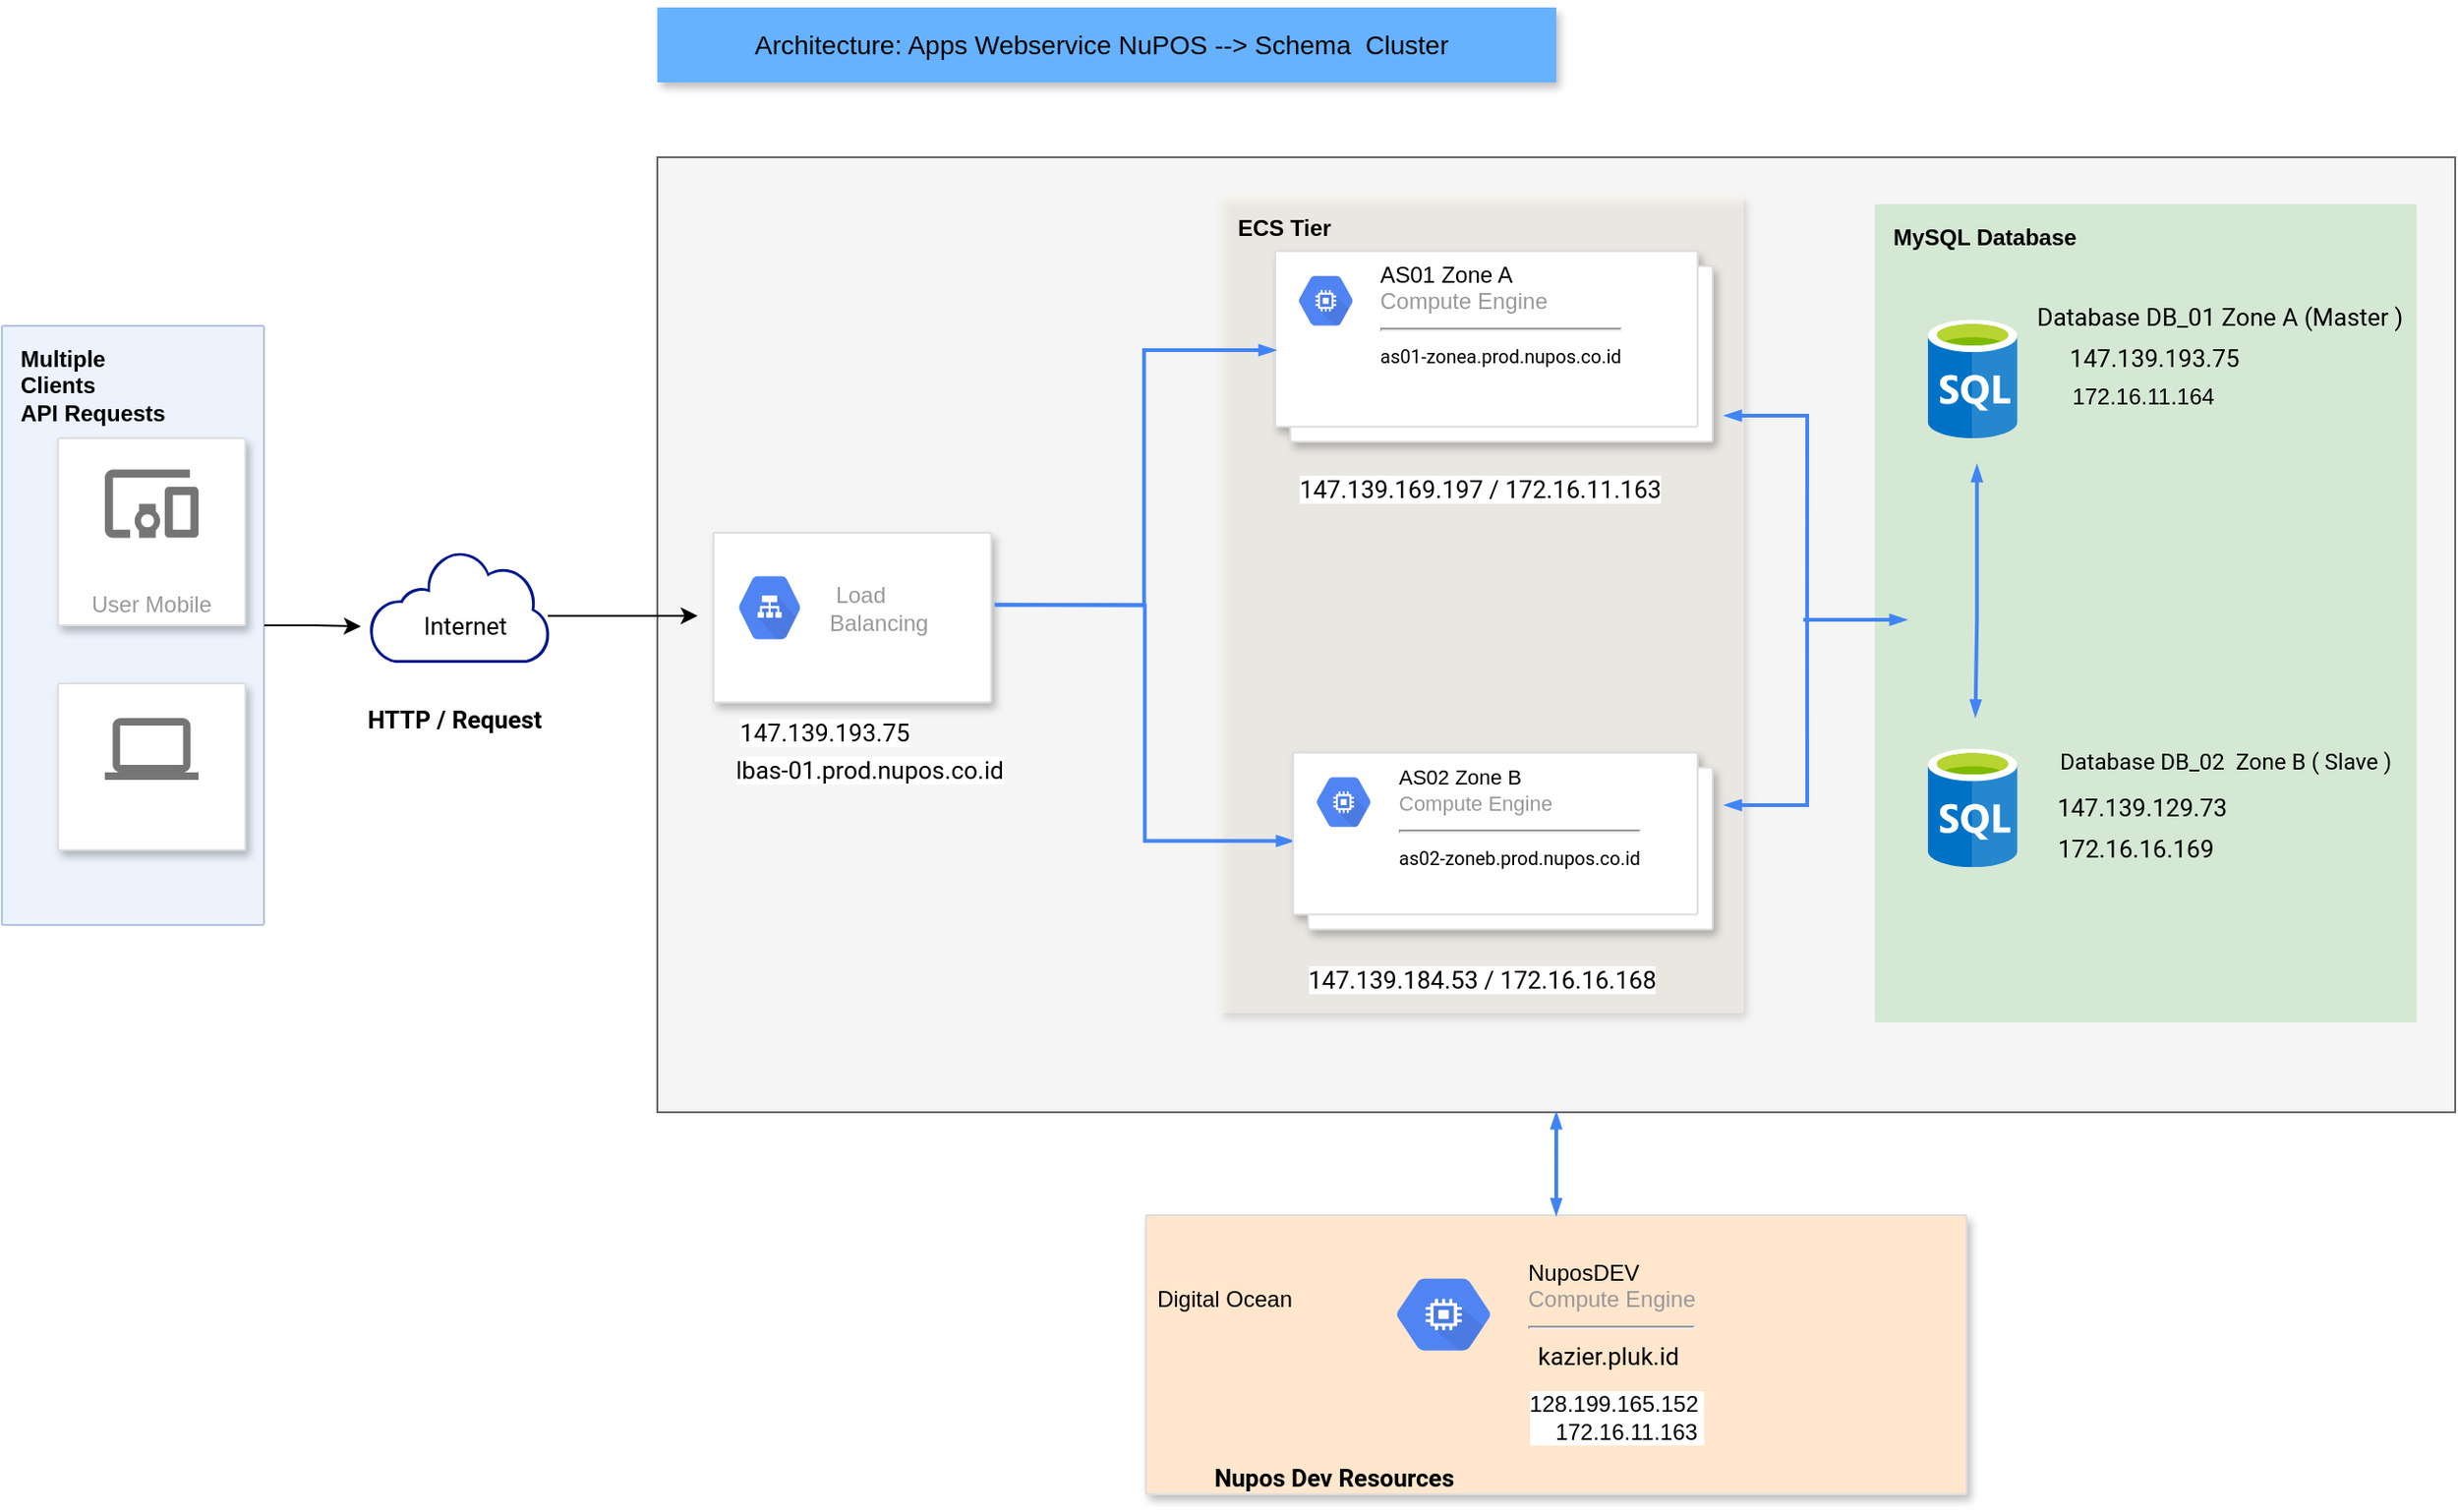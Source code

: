 <mxfile version="14.3.2" type="github" pages="2"><diagram name="Architecture Nupos 2202_2021" id="sWRq6lbozUB8GUPFZ5pQ"><mxGraphModel dx="1902" dy="1173" grid="0" gridSize="10" guides="1" tooltips="1" connect="1" arrows="1" fold="1" page="0" pageScale="1" pageWidth="1169" pageHeight="827" background="none" math="0" shadow="0"><root><mxCell id="0"/><mxCell id="1" parent="0"/><mxCell id="dsONsoH13NqCnsGGZatk-584" style="edgeStyle=orthogonalEdgeStyle;rounded=0;orthogonalLoop=1;jettySize=auto;html=1;exitX=1;exitY=0.5;exitDx=0;exitDy=0;entryX=-0.045;entryY=0.675;entryDx=0;entryDy=0;entryPerimeter=0;fontSize=13;fontColor=#9E9E9E;" edge="1" parent="1" source="dsONsoH13NqCnsGGZatk-581" target="YwOhE4h9cro6sNC77_AQ-591"><mxGeometry relative="1" as="geometry"/></mxCell><mxCell id="dsONsoH13NqCnsGGZatk-581" value="&lt;b&gt;Multiple&lt;br&gt;Clients&lt;br&gt;API Requests&lt;/b&gt;" style="rounded=1;absoluteArcSize=1;arcSize=2;html=1;strokeColor=#6c8ebf;shadow=0;dashed=0;fontSize=12;align=left;verticalAlign=top;spacing=10;spacingTop=-4;fillColor=#dae8fc;labelBackgroundColor=none;opacity=50;" vertex="1" parent="1"><mxGeometry x="-30" y="250" width="140" height="320" as="geometry"/></mxCell><mxCell id="14" value="" style="fillColor=#f5f5f5;strokeColor=#666666;shadow=0;fontSize=14;align=left;spacing=10;fontColor=#333333;9E9E9E;verticalAlign=top;spacingTop=-4;fontStyle=0;spacingLeft=40;html=1;" parent="1" vertex="1"><mxGeometry x="320" y="160" width="960" height="510" as="geometry"/></mxCell><mxCell id="YwOhE4h9cro6sNC77_AQ-612" value="&lt;b&gt;ECS Tier&lt;/b&gt;" style="rounded=1;absoluteArcSize=1;arcSize=2;html=1;strokeColor=#36393d;shadow=1;dashed=0;strokeColor=none;fontSize=12;align=left;verticalAlign=top;spacing=10;spacingTop=-4;direction=south;fillColor=#f9f7ed;sketch=0;glass=0;opacity=50;strokeWidth=2;" vertex="1" parent="14"><mxGeometry x="300.28" y="20" width="279.72" height="437" as="geometry"/></mxCell><mxCell id="UIAmIPKuBq3uV4UrKQIg-666" value="&lt;b&gt;MySQL Database&lt;/b&gt;" style="rounded=1;absoluteArcSize=1;arcSize=2;html=1;strokeColor=#82b366;shadow=0;dashed=0;strokeColor=none;fontSize=12;align=left;verticalAlign=top;spacing=10;spacingTop=-4;fillColor=#d5e8d4;direction=south;" parent="14" vertex="1"><mxGeometry x="650" y="25" width="289.48" height="437" as="geometry"/></mxCell><mxCell id="568" value="" style="strokeColor=#dddddd;fillColor=#ffffff;shadow=1;strokeWidth=1;rounded=1;absoluteArcSize=1;arcSize=2;fontSize=10;fontColor=#9E9E9E;align=center;html=1;" parent="14" vertex="1"><mxGeometry x="30" y="200.44" width="148.29" height="90.68" as="geometry"/></mxCell><mxCell id="569" value="&amp;nbsp;Load&lt;br&gt;Balancing" style="dashed=0;connectable=0;html=1;fillColor=#5184F3;strokeColor=none;shape=mxgraph.gcp2.hexIcon;prIcon=cloud_load_balancing;part=1;labelPosition=right;verticalLabelPosition=middle;align=left;verticalAlign=middle;spacingLeft=5;fontColor=#999999;fontSize=12;" parent="568" vertex="1"><mxGeometry y="0.5" width="50" height="49.5" relative="1" as="geometry"><mxPoint x="5" y="-30" as="offset"/></mxGeometry></mxCell><mxCell id="aH-SSX2jwLYmR_mCyVwh-586" value="&lt;span style=&quot;font-style: normal ; font-weight: normal ; letter-spacing: normal ; text-indent: 0px ; text-transform: none ; word-spacing: 0px ; text-decoration: none ; color: rgb(0 , 0 , 0) ; font-family: &amp;#34;roboto&amp;#34; , &amp;#34;robotodraft&amp;#34; , &amp;#34;helvetica&amp;#34; , &amp;#34;arial&amp;#34; , sans-serif ; font-size: 13px ; background-color: rgb(255 , 255 , 255) ; float: none ; display: inline&quot;&gt;147.139.169.197 / 172.16.11.163&lt;/span&gt;" style="text;html=1;resizable=0;autosize=1;align=center;verticalAlign=middle;points=[];rounded=0;shadow=1;" parent="14" vertex="1"><mxGeometry x="333.95" y="167.031" width="210" height="20" as="geometry"/></mxCell><mxCell id="aH-SSX2jwLYmR_mCyVwh-587" value="&lt;span style=&quot;font-style: normal ; font-weight: normal ; letter-spacing: normal ; text-indent: 0px ; text-transform: none ; word-spacing: 0px ; text-decoration: none ; color: rgb(0 , 0 , 0) ; font-family: &amp;#34;roboto&amp;#34; , &amp;#34;robotodraft&amp;#34; , &amp;#34;helvetica&amp;#34; , &amp;#34;arial&amp;#34; , sans-serif ; font-size: 13px ; background-color: rgb(255 , 255 , 255) ; float: none ; display: inline&quot;&gt;147.139.184.53 / 172.16.16.168&lt;/span&gt;" style="text;html=1;resizable=0;autosize=1;align=center;verticalAlign=middle;points=[];rounded=0;shadow=1;" parent="14" vertex="1"><mxGeometry x="339.511" y="429.269" width="200" height="20" as="geometry"/></mxCell><mxCell id="aH-SSX2jwLYmR_mCyVwh-588" value="&lt;span style=&quot;color: rgba(0 , 0 , 0 , 0) ; font-family: monospace ; font-size: 0px&quot;&gt;%3CmxGraphModel%3E%3Croot%3E%3CmxCell%20id%3D%220%22%2F%3E%3CmxCell%20id%3D%221%22%20parent%3D%220%22%2F%3E%3CmxCell%20id%3D%222%22%20value%3D%22172.16.11.164%22%20style%3D%22text%3Bhtml%3D1%3Bresizable%3D0%3Bautosize%3D1%3Balign%3Dcenter%3BverticalAlign%3Dmiddle%3Bpoints%3D%5B%5D%3BfillColor%3Dnone%3BstrokeColor%3Dnone%3Brounded%3D0%3B%22%20vertex%3D%221%22%20parent%3D%221%22%3E%3CmxGeometry%20x%3D%22850%22%20y%3D%22359.94%22%20width%3D%2290%22%20height%3D%2220%22%20as%3D%22geometry%22%2F%3E%3C%2FmxCell%3E%3C%2Froot%3E%3C%2FmxGraphModel%3E&lt;/span&gt;" style="text;html=1;resizable=0;autosize=1;align=center;verticalAlign=middle;points=[];fillColor=none;strokeColor=none;rounded=0;shadow=1;" parent="14" vertex="1"><mxGeometry x="802.62" y="200.437" width="20" height="20" as="geometry"/></mxCell><mxCell id="aH-SSX2jwLYmR_mCyVwh-589" value="&lt;span style=&quot;font-family: &amp;#34;roboto&amp;#34; , &amp;#34;robotodraft&amp;#34; , &amp;#34;helvetica&amp;#34; , &amp;#34;arial&amp;#34; , sans-serif ; font-size: 13px ; background-color: rgb(255 , 255 , 255)&quot;&gt;147.139.193.75&lt;/span&gt;" style="text;html=1;resizable=0;autosize=1;align=center;verticalAlign=middle;points=[];fillColor=none;strokeColor=none;rounded=0;shadow=1;" parent="14" vertex="1"><mxGeometry x="33.544" y="297.093" width="110" height="20" as="geometry"/></mxCell><mxCell id="T84ZJ9OpMR0oN9b2PstY-587" value="&lt;span style=&quot;font-family: roboto, robotodraft, helvetica, arial, sans-serif; font-size: 13px;&quot;&gt;147.139.129.73&amp;nbsp;&lt;/span&gt;" style="text;html=1;resizable=0;autosize=1;align=center;verticalAlign=middle;points=[];fillColor=none;strokeColor=none;rounded=0;labelBackgroundColor=none;" parent="14" vertex="1"><mxGeometry x="738.997" y="337.421" width="110" height="20" as="geometry"/></mxCell><mxCell id="570" value="" style="shape=mxgraph.gcp2.doubleRect;strokeColor=#dddddd;fillColor=#ffffff;shadow=1;strokeWidth=1;fontSize=10;fontColor=#9E9E9E;align=center;html=1;" parent="14" vertex="1"><mxGeometry x="329.958" y="50.11" width="233.52" height="101.805" as="geometry"/></mxCell><mxCell id="571" value="&lt;font color=&quot;#000000&quot;&gt;&lt;span&gt;AS01 Zone A&lt;/span&gt;&lt;/font&gt;&lt;br&gt;Compute Engine&lt;hr&gt;&lt;span style=&quot;color: rgb(0 , 0 , 0) ; font-family: &amp;#34;roboto&amp;#34; , &amp;#34;robotodraft&amp;#34; , &amp;#34;helvetica&amp;#34; , &amp;#34;arial&amp;#34; , sans-serif ; font-size: 10px ; background-color: rgb(255 , 255 , 255)&quot;&gt;as01-zonea.prod.nupos.co.id&lt;/span&gt;" style="dashed=0;connectable=0;html=1;fillColor=#5184F3;strokeColor=none;shape=mxgraph.gcp2.hexIcon;prIcon=compute_engine;part=1;labelPosition=right;verticalLabelPosition=middle;align=left;verticalAlign=top;spacingLeft=5;fontColor=#999999;fontSize=12;spacingTop=-8;" parent="570" vertex="1"><mxGeometry width="44" height="39" relative="1" as="geometry"><mxPoint x="5" y="7" as="offset"/></mxGeometry></mxCell><mxCell id="1_x0RI5ByvODMDQyDNVG-588" value="" style="aspect=fixed;html=1;points=[];align=center;image;fontSize=12;image=img/lib/mscae/SQL_Database_generic.svg;" vertex="1" parent="14"><mxGeometry x="678.261" y="86.7" width="48.11" height="63.3" as="geometry"/></mxCell><mxCell id="T84ZJ9OpMR0oN9b2PstY-586" value="172.16.11.164" style="text;html=1;resizable=0;autosize=1;align=center;verticalAlign=middle;points=[];fillColor=none;strokeColor=none;rounded=0;" parent="14" vertex="1"><mxGeometry x="748.313" y="118.398" width="90" height="20" as="geometry"/></mxCell><mxCell id="1_x0RI5ByvODMDQyDNVG-589" value="" style="aspect=fixed;html=1;points=[];align=center;image;fontSize=12;image=img/lib/mscae/SQL_Database_generic.svg;" vertex="1" parent="14"><mxGeometry x="678.261" y="315.82" width="48.11" height="63.31" as="geometry"/></mxCell><mxCell id="YwOhE4h9cro6sNC77_AQ-589" style="edgeStyle=orthogonalEdgeStyle;rounded=0;elbow=vertical;html=1;labelBackgroundColor=none;startFill=1;startSize=4;endArrow=blockThin;endFill=1;endSize=4;jettySize=auto;orthogonalLoop=1;strokeColor=#4284F3;strokeWidth=2;fontSize=12;fontColor=#000000;align=left;dashed=0;entryX=0;entryY=0.5;entryDx=0;entryDy=0;" edge="1" parent="14"><mxGeometry relative="1" as="geometry"><mxPoint x="180.632" y="239.114" as="sourcePoint"/><mxPoint x="330.145" y="103.002" as="targetPoint"/><Array as="points"><mxPoint x="259.902" y="239.41"/><mxPoint x="259.902" y="103.559"/></Array></mxGeometry></mxCell><mxCell id="YwOhE4h9cro6sNC77_AQ-590" style="edgeStyle=orthogonalEdgeStyle;rounded=0;elbow=vertical;html=1;labelBackgroundColor=none;startFill=1;startSize=4;endArrow=blockThin;endFill=1;endSize=4;jettySize=auto;orthogonalLoop=1;strokeColor=#4284F3;strokeWidth=2;fontSize=12;fontColor=#000000;align=left;dashed=0;entryX=0;entryY=0.5;entryDx=0;entryDy=0;" edge="1" parent="14" target="UIAmIPKuBq3uV4UrKQIg-661"><mxGeometry relative="1" as="geometry"><mxPoint x="180.116" y="238.813" as="sourcePoint"/><mxPoint x="250.36" y="295.084" as="targetPoint"/></mxGeometry></mxCell><mxCell id="YwOhE4h9cro6sNC77_AQ-593" value="&lt;span style=&quot;font-family: roboto, robotodraft, helvetica, arial, sans-serif; font-size: 13px;&quot;&gt;172.16.16.169&lt;/span&gt;" style="text;html=1;resizable=0;autosize=1;align=center;verticalAlign=middle;points=[];fillColor=none;strokeColor=none;rounded=0;labelBackgroundColor=none;" vertex="1" parent="14"><mxGeometry x="738.608" y="359.122" width="100" height="20" as="geometry"/></mxCell><mxCell id="YwOhE4h9cro6sNC77_AQ-594" value="&lt;font face=&quot;roboto, robotodraft, helvetica, arial, sans-serif&quot; style=&quot;font-size: 12px&quot;&gt;Database DB_02 &amp;nbsp;Zone B ( Slave )&lt;/font&gt;" style="text;html=1;resizable=0;autosize=1;align=center;verticalAlign=middle;points=[];fillColor=none;strokeColor=none;rounded=0;" vertex="1" parent="14"><mxGeometry x="736.841" y="312.822" width="200" height="20" as="geometry"/></mxCell><mxCell id="YwOhE4h9cro6sNC77_AQ-601" value="&lt;span style=&quot;color: rgb(0 , 0 , 0) ; font-family: &amp;#34;roboto&amp;#34; , &amp;#34;robotodraft&amp;#34; , &amp;#34;helvetica&amp;#34; , &amp;#34;arial&amp;#34; , sans-serif ; font-size: 13px ; font-style: normal ; font-weight: normal ; letter-spacing: normal ; text-align: center ; text-indent: 0px ; text-transform: none ; word-spacing: 0px ; background-color: rgb(255 , 255 , 255) ; text-decoration: none ; display: inline ; float: none&quot;&gt;lbas-01.prod.nupos.co.id&lt;/span&gt;" style="text;whiteSpace=wrap;html=1;" vertex="1" parent="14"><mxGeometry x="39.997" y="312.825" width="158.264" height="33.261" as="geometry"/></mxCell><mxCell id="YwOhE4h9cro6sNC77_AQ-602" style="edgeStyle=elbowEdgeStyle;rounded=0;elbow=vertical;html=1;labelBackgroundColor=none;startFill=1;startSize=4;endArrow=blockThin;endFill=1;endSize=4;jettySize=auto;orthogonalLoop=1;strokeColor=#4284F3;strokeWidth=2;fontSize=12;fontColor=#000000;align=left;dashed=0;" edge="1" parent="14"><mxGeometry relative="1" as="geometry"><mxPoint x="611.915" y="247.013" as="sourcePoint"/><mxPoint x="667.043" y="247" as="targetPoint"/><Array as="points"/></mxGeometry></mxCell><mxCell id="YwOhE4h9cro6sNC77_AQ-603" style="edgeStyle=elbowEdgeStyle;rounded=0;elbow=vertical;html=1;labelBackgroundColor=none;startArrow=blockThin;startFill=1;startSize=4;endArrow=blockThin;endFill=1;endSize=4;jettySize=auto;orthogonalLoop=1;strokeColor=#4284F3;strokeWidth=2;fontSize=12;fontColor=#000000;align=center;dashed=0;entryX=0.427;entryY=-0.044;entryDx=0;entryDy=0;entryPerimeter=0;" edge="1" parent="14"><mxGeometry relative="1" as="geometry"><mxPoint x="704.641" y="164.34" as="sourcePoint"/><mxPoint x="703.834" y="298.65" as="targetPoint"/><Array as="points"><mxPoint x="704.641" y="246.809"/></Array></mxGeometry></mxCell><mxCell id="YwOhE4h9cro6sNC77_AQ-606" value="&lt;span style=&quot;font-family: roboto, robotodraft, helvetica, arial, sans-serif; font-size: 13px;&quot;&gt;147.139.193.75&lt;/span&gt;" style="text;html=1;resizable=0;autosize=1;align=center;verticalAlign=middle;points=[];fillColor=none;strokeColor=none;rounded=0;shadow=1;labelBackgroundColor=none;" vertex="1" parent="14"><mxGeometry x="743.998" y="96.696" width="110" height="20" as="geometry"/></mxCell><mxCell id="YwOhE4h9cro6sNC77_AQ-607" value="&lt;div style=&quot;direction: ltr&quot;&gt;&lt;span style=&quot;font-family: &amp;#34;roboto&amp;#34; , &amp;#34;robotodraft&amp;#34; , &amp;#34;helvetica&amp;#34; , &amp;#34;arial&amp;#34; , sans-serif ; font-size: small&quot;&gt;Database DB_01 Zone A (Master )&lt;/span&gt;&lt;/div&gt;" style="text;html=1;resizable=0;autosize=1;align=center;verticalAlign=middle;points=[];fillColor=none;strokeColor=none;rounded=0;shadow=1;" vertex="1" parent="14"><mxGeometry x="728.526" y="74.994" width="210" height="20" as="geometry"/></mxCell><mxCell id="UIAmIPKuBq3uV4UrKQIg-661" value="" style="shape=mxgraph.gcp2.doubleRect;strokeColor=#dddddd;fillColor=#ffffff;shadow=1;strokeWidth=1;fontSize=10;fontColor=#9E9E9E;align=center;html=1;" parent="14" vertex="1"><mxGeometry x="339.506" y="317.914" width="223.972" height="94.426" as="geometry"/></mxCell><mxCell id="UIAmIPKuBq3uV4UrKQIg-662" value="&lt;font style=&quot;font-size: 11px&quot;&gt;&lt;font color=&quot;#000000&quot;&gt;AS02 Zone B&lt;/font&gt;&lt;br&gt;Compute Engine&lt;/font&gt;&lt;hr&gt;&lt;span style=&quot;color: rgb(0 , 0 , 0) ; font-family: &amp;#34;roboto&amp;#34; , &amp;#34;robotodraft&amp;#34; , &amp;#34;helvetica&amp;#34; , &amp;#34;arial&amp;#34; , sans-serif ; background-color: rgb(255 , 255 , 255)&quot;&gt;&lt;font style=&quot;font-size: 10px&quot;&gt;as02-zoneb.prod.nupos.co.id&lt;/font&gt;&lt;/span&gt;" style="dashed=0;connectable=0;html=1;fillColor=#5184F3;strokeColor=none;shape=mxgraph.gcp2.hexIcon;prIcon=compute_engine;part=1;labelPosition=right;verticalLabelPosition=middle;align=left;verticalAlign=top;spacingLeft=5;fontColor=#999999;fontSize=12;spacingTop=-8;" parent="UIAmIPKuBq3uV4UrKQIg-661" vertex="1"><mxGeometry width="44" height="39" relative="1" as="geometry"><mxPoint x="5" y="7" as="offset"/></mxGeometry></mxCell><mxCell id="UIAmIPKuBq3uV4UrKQIg-675" value="" style="shape=image;verticalLabelPosition=bottom;labelBackgroundColor=#ffffff;verticalAlign=top;aspect=fixed;imageAspect=0;image=https://upload.wikimedia.org/wikipedia/commons/4/40/Alibaba-cloud-logo-grey-2-01.png;" parent="14" vertex="1"><mxGeometry x="7.847" y="10.851" width="194.16" height="28" as="geometry"/></mxCell><mxCell id="YwOhE4h9cro6sNC77_AQ-598" style="edgeStyle=orthogonalEdgeStyle;rounded=0;orthogonalLoop=1;jettySize=auto;html=1;" edge="1" parent="14"><mxGeometry relative="1" as="geometry"><mxPoint x="21.54" y="244.87" as="targetPoint"/><mxPoint x="-58.46" y="244.87" as="sourcePoint"/><Array as="points"><mxPoint x="-33.46" y="244.87"/></Array></mxGeometry></mxCell><mxCell id="dsONsoH13NqCnsGGZatk-579" style="edgeStyle=orthogonalEdgeStyle;rounded=0;elbow=vertical;html=1;labelBackgroundColor=none;startFill=1;startSize=4;endArrow=blockThin;endFill=1;endSize=4;jettySize=auto;orthogonalLoop=1;strokeColor=#4284F3;strokeWidth=2;fontSize=12;fontColor=#000000;align=left;dashed=0;" edge="1" parent="14"><mxGeometry relative="1" as="geometry"><Array as="points"><mxPoint x="613.95" y="138.4"/></Array><mxPoint x="613.95" y="248.4" as="sourcePoint"/><mxPoint x="570" y="138" as="targetPoint"/></mxGeometry></mxCell><mxCell id="dsONsoH13NqCnsGGZatk-580" style="edgeStyle=orthogonalEdgeStyle;rounded=0;elbow=vertical;html=1;labelBackgroundColor=none;startFill=1;startSize=4;endArrow=blockThin;endFill=1;endSize=4;jettySize=auto;orthogonalLoop=1;strokeColor=#4284F3;strokeWidth=2;fontSize=12;fontColor=#000000;align=left;dashed=0;" edge="1" parent="14"><mxGeometry relative="1" as="geometry"><Array as="points"><mxPoint x="613.95" y="346.09"/></Array><mxPoint x="613.95" y="246.09" as="sourcePoint"/><mxPoint x="570" y="346" as="targetPoint"/></mxGeometry></mxCell><mxCell id="2" value="&lt;font color=&quot;#000000&quot;&gt;Architecture: Apps Webservice NuPOS --&amp;gt; Schema &amp;nbsp;Cluster&lt;/font&gt;" style="strokeColor=none;shadow=1;gradientColor=none;fontSize=14;align=left;spacingLeft=50;fontColor=#ffffff;html=1;fillColor=#66B2FF;" parent="1" vertex="1"><mxGeometry x="320" y="80" width="480" height="40" as="geometry"/></mxCell><mxCell id="578" value="&lt;span style=&quot;color: rgb(0 , 0 , 0) ; font-family: &amp;#34;roboto&amp;#34; , &amp;#34;robotodraft&amp;#34; , &amp;#34;helvetica&amp;#34; , &amp;#34;arial&amp;#34; , sans-serif ; font-size: 13px&quot;&gt;&amp;nbsp; &amp;nbsp; &amp;nbsp; &amp;nbsp; &amp;nbsp; &amp;nbsp; &amp;nbsp; &amp;nbsp; &amp;nbsp;kazier.pluk.id&lt;/span&gt;" style="strokeColor=#dddddd;shadow=1;strokeWidth=1;rounded=1;absoluteArcSize=1;arcSize=2;fontSize=10;fontColor=#9E9E9E;align=center;html=1;fillColor=#FFE6CC;" parent="1" vertex="1"><mxGeometry x="580.87" y="725" width="438.25" height="149" as="geometry"/></mxCell><mxCell id="UIAmIPKuBq3uV4UrKQIg-674" value="&lt;font color=&quot;#000000&quot;&gt;&lt;span&gt;NuposDEV &amp;nbsp;&lt;/span&gt;&lt;/font&gt;&lt;br&gt;Compute Engine&lt;hr&gt;" style="dashed=0;connectable=0;html=1;fillColor=#5184F3;strokeColor=none;shape=mxgraph.gcp2.hexIcon;prIcon=compute_engine;part=1;labelPosition=right;verticalLabelPosition=middle;align=left;verticalAlign=top;spacingLeft=5;fontColor=#999999;fontSize=12;spacingTop=-8;" parent="578" vertex="1"><mxGeometry x="120.897" y="24.833" width="76.316" height="56.446" as="geometry"/></mxCell><mxCell id="xMdaxUXzuge9Y4UZTH77-586" value="&lt;div&gt;128.199.165.152&amp;nbsp;&lt;/div&gt;&lt;div&gt;&amp;nbsp; &amp;nbsp; 172.16.11.163&amp;nbsp;&lt;/div&gt;" style="text;html=1;resizable=0;autosize=1;align=center;verticalAlign=middle;points=[];fillColor=none;strokeColor=none;rounded=0;labelBackgroundColor=#FFFFFF;" parent="578" vertex="1"><mxGeometry x="196.45" y="93.127" width="110" height="30" as="geometry"/></mxCell><mxCell id="a-3GsJ8EHzt02PpYq0Av-586" value="Digital Ocean" style="shape=image;verticalLabelPosition=bottom;labelBackgroundColor=none;verticalAlign=top;aspect=fixed;imageAspect=0;image=https://iconape.com/wp-content/png_logo_vector/digitalocean-icon.png;" parent="578" vertex="1"><mxGeometry x="26.561" width="31.117" height="31.117" as="geometry"/></mxCell><mxCell id="YwOhE4h9cro6sNC77_AQ-610" value="&lt;font face=&quot;roboto, robotodraft, helvetica, arial, sans-serif&quot; size=&quot;2&quot;&gt;Nupos Dev Resources&lt;/font&gt;" style="text;html=1;resizable=0;autosize=1;align=center;verticalAlign=middle;points=[];fillColor=none;strokeColor=none;rounded=0;shadow=1;fontStyle=1" vertex="1" parent="578"><mxGeometry x="24.865" y="130.375" width="150" height="20" as="geometry"/></mxCell><mxCell id="UIAmIPKuBq3uV4UrKQIg-676" style="edgeStyle=elbowEdgeStyle;rounded=0;elbow=vertical;html=1;labelBackgroundColor=none;startArrow=blockThin;startFill=1;startSize=4;endArrow=blockThin;endFill=1;endSize=4;jettySize=auto;orthogonalLoop=1;strokeColor=#4284F3;strokeWidth=2;fontSize=12;fontColor=#000000;align=center;dashed=0;entryX=0.5;entryY=1;entryDx=0;entryDy=0;exitX=0.5;exitY=0;exitDx=0;exitDy=0;" parent="1" source="578" target="14" edge="1"><mxGeometry relative="1" as="geometry"><mxPoint x="670" y="679" as="sourcePoint"/><mxPoint x="387.56" y="679.302" as="targetPoint"/></mxGeometry></mxCell><mxCell id="YwOhE4h9cro6sNC77_AQ-591" value="" style="aspect=fixed;pointerEvents=1;shadow=0;dashed=0;html=1;strokeColor=none;labelPosition=center;verticalLabelPosition=bottom;verticalAlign=top;align=center;fillColor=#00188D;shape=mxgraph.mscae.enterprise.internet_hollow" vertex="1" parent="1"><mxGeometry x="166" y="370.15" width="96.54" height="59.85" as="geometry"/></mxCell><mxCell id="YwOhE4h9cro6sNC77_AQ-592" value="&lt;span style=&quot;font-family: &amp;#34;roboto&amp;#34; , &amp;#34;robotodraft&amp;#34; , &amp;#34;helvetica&amp;#34; , &amp;#34;arial&amp;#34; , sans-serif ; font-size: 13px ; background-color: rgb(255 , 255 , 255)&quot;&gt;Internet&lt;/span&gt;" style="text;html=1;resizable=0;autosize=1;align=center;verticalAlign=middle;points=[];fillColor=none;strokeColor=none;rounded=0;shadow=1;" vertex="1" parent="1"><mxGeometry x="187.462" y="400" width="60" height="20" as="geometry"/></mxCell><mxCell id="YwOhE4h9cro6sNC77_AQ-611" value="&lt;span style=&quot;font-family: &amp;quot;roboto&amp;quot; , &amp;quot;robotodraft&amp;quot; , &amp;quot;helvetica&amp;quot; , &amp;quot;arial&amp;quot; , sans-serif ; font-size: 13px ; background-color: rgb(255 , 255 , 255)&quot;&gt;HTTP / Request&amp;nbsp;&lt;/span&gt;" style="text;html=1;resizable=0;autosize=1;align=center;verticalAlign=middle;points=[];fillColor=none;strokeColor=none;rounded=0;shadow=1;fontStyle=1;fontSize=13;" vertex="1" parent="1"><mxGeometry x="158.27" y="450" width="110" height="20" as="geometry"/></mxCell><mxCell id="566" value="User Mobile" style="strokeColor=#dddddd;fillColor=#ffffff;shadow=1;strokeWidth=1;rounded=1;absoluteArcSize=1;arcSize=2;labelPosition=center;verticalLabelPosition=middle;align=center;verticalAlign=bottom;spacingLeft=0;fontColor=#999999;fontSize=12;whiteSpace=wrap;spacingBottom=2;html=1;" parent="1" vertex="1"><mxGeometry y="310" width="100" height="100" as="geometry"/></mxCell><mxCell id="567" value="" style="dashed=0;connectable=0;html=1;fillColor=#757575;strokeColor=none;shape=mxgraph.gcp2.mobile_devices;part=1;" parent="566" vertex="1"><mxGeometry x="0.5" width="50" height="36.5" relative="1" as="geometry"><mxPoint x="-25" y="16.75" as="offset"/></mxGeometry></mxCell><mxCell id="YwOhE4h9cro6sNC77_AQ-599" value="" style="strokeColor=#dddddd;fillColor=#ffffff;shadow=1;strokeWidth=1;rounded=1;absoluteArcSize=1;arcSize=2;labelPosition=center;verticalLabelPosition=middle;align=center;verticalAlign=bottom;spacingLeft=0;fontColor=#999999;fontSize=12;whiteSpace=wrap;spacingBottom=2;html=1;" vertex="1" parent="1"><mxGeometry y="441" width="100" height="89" as="geometry"/></mxCell><mxCell id="YwOhE4h9cro6sNC77_AQ-600" value="" style="dashed=0;connectable=0;html=1;fillColor=#757575;strokeColor=none;shape=mxgraph.gcp2.laptop;part=1;" vertex="1" parent="YwOhE4h9cro6sNC77_AQ-599"><mxGeometry x="0.5" width="50" height="33" relative="1" as="geometry"><mxPoint x="-25" y="18.5" as="offset"/></mxGeometry></mxCell></root></mxGraphModel></diagram><diagram name="Skema Fail Over Database" id="Wd5cH7tbu9qgWqTMctqj"><mxGraphModel dx="1101" dy="860" grid="1" gridSize="10" guides="1" tooltips="1" connect="1" arrows="1" fold="1" page="1" pageScale="1" pageWidth="1169" pageHeight="827" background="none" math="0" shadow="0"><root><mxCell id="0"/><mxCell id="1" parent="0"/><mxCell id="14" value="" style="fillColor=#f5f5f5;strokeColor=#666666;shadow=0;fontSize=14;align=left;spacing=10;fontColor=#333333;9E9E9E;verticalAlign=top;spacingTop=-4;fontStyle=0;spacingLeft=40;html=1;" parent="1" vertex="1"><mxGeometry x="350" y="162" width="610" height="458" as="geometry"/></mxCell><mxCell id="568" value="" style="strokeColor=#dddddd;fillColor=#ffffff;shadow=1;strokeWidth=1;rounded=1;absoluteArcSize=1;arcSize=2;fontSize=10;fontColor=#9E9E9E;align=center;html=1;" parent="14" vertex="1"><mxGeometry x="18" y="248" width="122" height="57.25" as="geometry"/></mxCell><mxCell id="569" value="&amp;nbsp;Load&lt;br&gt;Balancing" style="dashed=0;connectable=0;html=1;fillColor=#5184F3;strokeColor=none;shape=mxgraph.gcp2.hexIcon;prIcon=cloud_load_balancing;part=1;labelPosition=right;verticalLabelPosition=middle;align=left;verticalAlign=middle;spacingLeft=5;fontColor=#999999;fontSize=12;" parent="568" vertex="1"><mxGeometry y="0.5" width="44" height="39" relative="1" as="geometry"><mxPoint x="5" y="-19.5" as="offset"/></mxGeometry></mxCell><mxCell id="580" value="Autoscaled Tier&lt;br&gt;&lt;font style=&quot;font-size: 9px&quot;&gt;&amp;nbsp;&amp;lt;-&amp;gt; Cloud&amp;nbsp;&lt;/font&gt;" style="rounded=1;absoluteArcSize=1;arcSize=2;html=1;strokeColor=none;gradientColor=none;shadow=0;dashed=0;strokeColor=none;fontSize=12;fontColor=#9E9E9E;align=left;verticalAlign=top;spacing=10;spacingTop=-4;fillColor=#E1F5FE;" parent="14" vertex="1"><mxGeometry x="180" y="50" width="180" height="380.33" as="geometry"/></mxCell><mxCell id="584" style="edgeStyle=elbowEdgeStyle;rounded=0;elbow=vertical;html=1;labelBackgroundColor=none;startArrow=blockThin;startFill=1;startSize=4;endArrow=blockThin;endFill=1;endSize=4;jettySize=auto;orthogonalLoop=1;strokeColor=#4284F3;strokeWidth=2;fontSize=12;fontColor=#000000;align=center;dashed=0;" parent="14" source="568" target="580" edge="1"><mxGeometry relative="1" as="geometry"/></mxCell><mxCell id="UIAmIPKuBq3uV4UrKQIg-666" value="Database Engine&lt;br&gt;&lt;font style=&quot;font-size: 9px&quot;&gt;&amp;nbsp;My SQL&lt;/font&gt;" style="rounded=1;absoluteArcSize=1;arcSize=2;html=1;strokeColor=#82b366;shadow=0;dashed=0;strokeColor=none;fontSize=12;align=left;verticalAlign=top;spacing=10;spacingTop=-4;fillColor=#d5e8d4;" parent="14" vertex="1"><mxGeometry x="410" y="85.88" width="180" height="224.12" as="geometry"/></mxCell><mxCell id="585" style="edgeStyle=elbowEdgeStyle;rounded=0;elbow=vertical;html=1;labelBackgroundColor=none;startArrow=blockThin;startFill=1;startSize=4;endArrow=blockThin;endFill=1;endSize=4;jettySize=auto;orthogonalLoop=1;strokeColor=#4284F3;strokeWidth=2;fontSize=12;fontColor=#000000;align=center;dashed=0;" parent="14" source="580" edge="1"><mxGeometry relative="1" as="geometry"><mxPoint x="410" y="158" as="targetPoint"/><Array as="points"><mxPoint x="420" y="158"/></Array></mxGeometry></mxCell><mxCell id="UIAmIPKuBq3uV4UrKQIg-675" value="" style="shape=image;verticalLabelPosition=bottom;labelBackgroundColor=#ffffff;verticalAlign=top;aspect=fixed;imageAspect=0;image=https://upload.wikimedia.org/wikipedia/commons/4/40/Alibaba-cloud-logo-grey-2-01.png;" parent="14" vertex="1"><mxGeometry x="30" y="14.69" width="138.83" height="20.02" as="geometry"/></mxCell><mxCell id="2" value="Architecture: Apps Webservice NuPOS &amp;gt; Skema Basic Cluster" style="fillColor=#4DA1F5;strokeColor=none;shadow=1;gradientColor=none;fontSize=14;align=left;spacingLeft=50;fontColor=#ffffff;html=1;" parent="1" vertex="1"><mxGeometry x="40" y="80" width="440" height="40" as="geometry"/></mxCell><mxCell id="dEyqhDH3KsPyTgt86I5r-587" style="edgeStyle=orthogonalEdgeStyle;rounded=0;orthogonalLoop=1;jettySize=auto;html=1;exitX=1;exitY=0.5;exitDx=0;exitDy=0;fontSize=13;fontColor=#9E9E9E;" edge="1" parent="1" source="566"><mxGeometry relative="1" as="geometry"><mxPoint x="190" y="436" as="targetPoint"/></mxGeometry></mxCell><mxCell id="566" value="&lt;font color=&quot;#000000&quot;&gt;HTTP/Request&lt;/font&gt;" style="strokeColor=#dddddd;fillColor=#ffffff;shadow=1;strokeWidth=1;rounded=1;absoluteArcSize=1;arcSize=2;labelPosition=center;verticalLabelPosition=middle;align=center;verticalAlign=bottom;spacingLeft=0;fontColor=#999999;fontSize=12;whiteSpace=wrap;spacingBottom=2;html=1;" parent="1" vertex="1"><mxGeometry x="40" y="386" width="90" height="100" as="geometry"/></mxCell><mxCell id="567" value="" style="dashed=0;connectable=0;html=1;fillColor=#757575;strokeColor=none;shape=mxgraph.gcp2.mobile_devices;part=1;" parent="566" vertex="1"><mxGeometry x="0.5" width="50" height="36.5" relative="1" as="geometry"><mxPoint x="-25" y="16.75" as="offset"/></mxGeometry></mxCell><mxCell id="570" value="" style="shape=mxgraph.gcp2.doubleRect;strokeColor=#dddddd;fillColor=#ffffff;shadow=1;strokeWidth=1;fontSize=10;fontColor=#9E9E9E;align=center;html=1;" parent="1" vertex="1"><mxGeometry x="539.5" y="260" width="158" height="78" as="geometry"/></mxCell><mxCell id="571" value="&lt;font color=&quot;#000000&quot;&gt;&lt;span&gt;AS01 Zone A&lt;/span&gt;&lt;/font&gt;&lt;br&gt;Compute Engine&lt;hr&gt;&lt;span style=&quot;font-size: 11px&quot;&gt;Nupos App&lt;/span&gt;" style="dashed=0;connectable=0;html=1;fillColor=#5184F3;strokeColor=none;shape=mxgraph.gcp2.hexIcon;prIcon=compute_engine;part=1;labelPosition=right;verticalLabelPosition=middle;align=left;verticalAlign=top;spacingLeft=5;fontColor=#999999;fontSize=12;spacingTop=-8;" parent="570" vertex="1"><mxGeometry width="44" height="39" relative="1" as="geometry"><mxPoint x="5" y="7" as="offset"/></mxGeometry></mxCell><mxCell id="586" style="edgeStyle=elbowEdgeStyle;rounded=0;elbow=vertical;html=1;labelBackgroundColor=none;startArrow=blockThin;startFill=1;startSize=4;endArrow=blockThin;endFill=1;endSize=4;jettySize=auto;orthogonalLoop=1;strokeColor=#4284F3;strokeWidth=2;fontSize=12;fontColor=#000000;align=center;dashed=0;" parent="1" source="572" target="574" edge="1"><mxGeometry relative="1" as="geometry"/></mxCell><mxCell id="572" value="" style="strokeColor=#dddddd;fillColor=#ffffff;shadow=1;strokeWidth=1;rounded=1;absoluteArcSize=1;arcSize=2;fontSize=10;fontColor=#9E9E9E;align=center;html=1;" parent="1" vertex="1"><mxGeometry x="769.5" y="290" width="150" height="60" as="geometry"/></mxCell><mxCell id="573" value="&lt;font color=&quot;#000000&quot;&gt;&lt;span&gt;DB01 Master&lt;/span&gt;&lt;/font&gt;&lt;br&gt;DB MySql" style="dashed=0;connectable=0;html=1;fillColor=#5184F3;strokeColor=none;shape=mxgraph.gcp2.hexIcon;prIcon=app_engine;part=1;labelPosition=right;verticalLabelPosition=middle;align=left;verticalAlign=middle;spacingLeft=5;fontColor=#999999;fontSize=12;" parent="572" vertex="1"><mxGeometry y="0.5" width="44" height="39" relative="1" as="geometry"><mxPoint x="5" y="-19.5" as="offset"/></mxGeometry></mxCell><mxCell id="574" value="" style="strokeColor=#dddddd;fillColor=#ffffff;shadow=1;strokeWidth=1;rounded=1;absoluteArcSize=1;arcSize=2;fontSize=10;fontColor=#9E9E9E;align=center;html=1;" parent="1" vertex="1"><mxGeometry x="769.5" y="390" width="150" height="60" as="geometry"/></mxCell><mxCell id="575" value="&lt;font color=&quot;#000000&quot;&gt;&lt;span&gt;DB02 Slave&lt;/span&gt;&lt;/font&gt;&lt;br&gt;DB MySQL" style="dashed=0;connectable=0;html=1;fillColor=#5184F3;strokeColor=none;shape=mxgraph.gcp2.hexIcon;prIcon=cloud_pubsub;part=1;labelPosition=right;verticalLabelPosition=middle;align=left;verticalAlign=middle;spacingLeft=5;fontColor=#999999;fontSize=12;" parent="574" vertex="1"><mxGeometry y="0.5" width="44" height="39" relative="1" as="geometry"><mxPoint x="5" y="-19.5" as="offset"/></mxGeometry></mxCell><mxCell id="578" value="" style="strokeColor=#dddddd;fillColor=#ffffff;shadow=1;strokeWidth=1;rounded=1;absoluteArcSize=1;arcSize=2;fontSize=10;fontColor=#9E9E9E;align=center;html=1;" parent="1" vertex="1"><mxGeometry x="455" y="700" width="400" height="90" as="geometry"/></mxCell><mxCell id="579" value="&lt;font color=&quot;#000000&quot;&gt;&lt;span&gt;NuPOS Tier Backup&lt;/span&gt;&lt;/font&gt;&lt;br&gt;Disaster Recovery&amp;nbsp;" style="dashed=0;connectable=0;html=1;fillColor=#5184F3;strokeColor=none;shape=mxgraph.gcp2.hexIcon;prIcon=bigquery;part=1;labelPosition=right;verticalLabelPosition=middle;align=left;verticalAlign=middle;spacingLeft=5;fontColor=#999999;fontSize=12;" parent="578" vertex="1"><mxGeometry y="0.5" width="44" height="39" relative="1" as="geometry"><mxPoint x="5" y="-19.5" as="offset"/></mxGeometry></mxCell><mxCell id="UIAmIPKuBq3uV4UrKQIg-674" value="&lt;font color=&quot;#000000&quot;&gt;&lt;span&gt;DO Zone&amp;nbsp;&lt;/span&gt;&lt;/font&gt;&lt;br&gt;Compute Engine&lt;hr&gt;&lt;font&gt;&lt;sup&gt;&lt;font style=&quot;font-size: 11px&quot;&gt;Nupos App&lt;/font&gt;&lt;font style=&quot;font-size: 5px&quot;&gt;TM&lt;/font&gt;&lt;/sup&gt;&lt;/font&gt;" style="dashed=0;connectable=0;html=1;fillColor=#5184F3;strokeColor=none;shape=mxgraph.gcp2.hexIcon;prIcon=compute_engine;part=1;labelPosition=right;verticalLabelPosition=middle;align=left;verticalAlign=top;spacingLeft=5;fontColor=#999999;fontSize=12;spacingTop=-8;" parent="578" vertex="1"><mxGeometry x="239.31" y="15.0" width="50.69" height="59.25" as="geometry"/></mxCell><mxCell id="UIAmIPKuBq3uV4UrKQIg-661" value="" style="shape=mxgraph.gcp2.doubleRect;strokeColor=#dddddd;fillColor=#ffffff;shadow=1;strokeWidth=1;fontSize=10;fontColor=#9E9E9E;align=center;html=1;" parent="1" vertex="1"><mxGeometry x="539.5" y="486" width="158" height="78" as="geometry"/></mxCell><mxCell id="UIAmIPKuBq3uV4UrKQIg-662" value="&lt;font color=&quot;#000000&quot;&gt;&lt;span&gt;AS02 Zone B&lt;/span&gt;&lt;/font&gt;&lt;br&gt;Compute Engine&lt;hr&gt;&lt;font&gt;&lt;sup&gt;&lt;font style=&quot;font-size: 11px&quot;&gt;Nupos App&lt;/font&gt;&lt;font style=&quot;font-size: 5px&quot;&gt;TM&lt;/font&gt;&lt;/sup&gt;&lt;/font&gt;" style="dashed=0;connectable=0;html=1;fillColor=#5184F3;strokeColor=none;shape=mxgraph.gcp2.hexIcon;prIcon=compute_engine;part=1;labelPosition=right;verticalLabelPosition=middle;align=left;verticalAlign=top;spacingLeft=5;fontColor=#999999;fontSize=12;spacingTop=-8;" parent="UIAmIPKuBq3uV4UrKQIg-661" vertex="1"><mxGeometry width="44" height="39" relative="1" as="geometry"><mxPoint x="5" y="7" as="offset"/></mxGeometry></mxCell><mxCell id="UIAmIPKuBq3uV4UrKQIg-676" style="edgeStyle=elbowEdgeStyle;rounded=0;elbow=vertical;html=1;labelBackgroundColor=none;startArrow=blockThin;startFill=1;startSize=4;endArrow=blockThin;endFill=1;endSize=4;jettySize=auto;orthogonalLoop=1;strokeColor=#4284F3;strokeWidth=2;fontSize=12;fontColor=#000000;align=center;dashed=0;entryX=0.5;entryY=1;entryDx=0;entryDy=0;exitX=0.5;exitY=0;exitDx=0;exitDy=0;" parent="1" source="578" target="14" edge="1"><mxGeometry relative="1" as="geometry"><mxPoint x="670" y="679" as="sourcePoint"/><mxPoint x="387.56" y="679.302" as="targetPoint"/></mxGeometry></mxCell><mxCell id="dEyqhDH3KsPyTgt86I5r-586" style="edgeStyle=orthogonalEdgeStyle;rounded=0;orthogonalLoop=1;jettySize=auto;html=1;exitX=0.91;exitY=0.5;exitDx=0;exitDy=0;exitPerimeter=0;fontSize=13;fontColor=#9E9E9E;" edge="1" parent="1"><mxGeometry relative="1" as="geometry"><mxPoint x="258.713" y="425" as="sourcePoint"/><mxPoint x="347" y="425" as="targetPoint"/></mxGeometry></mxCell><mxCell id="4LEZe9xBNegyHNSFKTyc-586" value="" style="aspect=fixed;pointerEvents=1;shadow=0;dashed=0;html=1;strokeColor=none;labelPosition=center;verticalLabelPosition=bottom;verticalAlign=top;align=center;fillColor=#00188D;shape=mxgraph.mscae.enterprise.internet;rounded=1;glass=0;labelBackgroundColor=none;sketch=0;fontSize=13;fontColor=#9E9E9E;opacity=50;" vertex="1" parent="1"><mxGeometry x="190" y="407" width="70" height="43.4" as="geometry"/></mxCell><mxCell id="dEyqhDH3KsPyTgt86I5r-588" value="&lt;font color=&quot;#000000&quot;&gt;Internet&lt;/font&gt;" style="text;html=1;align=center;verticalAlign=middle;resizable=0;points=[];autosize=1;fontSize=13;fontColor=#9E9E9E;" vertex="1" parent="1"><mxGeometry x="200" y="426" width="60" height="20" as="geometry"/></mxCell></root></mxGraphModel></diagram></mxfile>